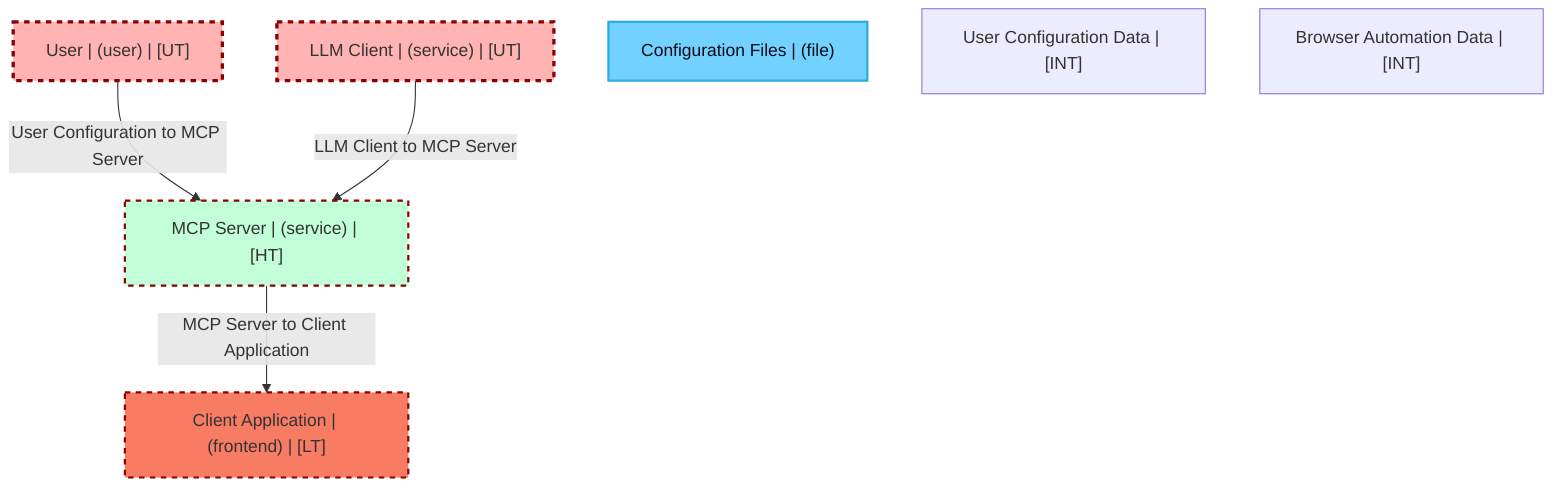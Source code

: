 graph TB
  node_01F8M1FQ4K4YB0GZJ7K1D8K5D9["User | (user) | [UT]"]:::untrusted
  node_01F8M1FQ4K4YB0GZJ7K1D8K5D10["LLM Client | (service) | [UT]"]:::untrusted
  node_01F8M1FQ4K4YB0GZJ7K1D8K5D6["MCP Server | (service) | [HT]"]:::highTrust
  node_01F8M1FQ4K4YB0GZJ7K1D8K5D7["Client Application | (frontend) | [LT]"]:::lowTrust
  node_01F8M1FQ4K4YB0GZJ7K1D8K5D8["Configuration Files | (file)"]:::dataStore
  node_01F8M1FQ4K4YB0GZJ7K1D8K5D4["User Configuration Data | [INT]"]:::dataAsset,internal
  node_01F8M1FQ4K4YB0GZJ7K1D8K5D5["Browser Automation Data | [INT]"]:::dataAsset,internal

  node_01F8M1FQ4K4YB0GZJ7K1D8K5D9 -->|User Configuration to MCP Server| node_01F8M1FQ4K4YB0GZJ7K1D8K5D6:::unencryptedFlow
  node_01F8M1FQ4K4YB0GZJ7K1D8K5D6 -->|MCP Server to Client Application| node_01F8M1FQ4K4YB0GZJ7K1D8K5D7:::unencryptedFlow
  node_01F8M1FQ4K4YB0GZJ7K1D8K5D10 -->|LLM Client to MCP Server| node_01F8M1FQ4K4YB0GZJ7K1D8K5D6:::unencryptedFlow

  classDef externalEntity fill:#FFB3B3,stroke:#8B0000,stroke-width:2px,color:#0B0D17
  classDef process fill:#C2FFD8,stroke:#106B49,stroke-width:2px,color:#0B0D17
  classDef dataStore fill:#73d1ff,stroke:#29ABE2,stroke-width:2px,color:#0B0D17
  classDef dataAsset fill:#ffa1ad,stroke:#A259FF,stroke-width:2px,color:#0B0D17
  classDef untrusted fill:#FFB3B3,stroke:#8B0000,stroke-width:3px,stroke-dasharray:5 5
  classDef lowTrust fill:#f77c63,stroke:#f77c63,stroke-width:2px,stroke-dasharray:3 3
  classDef mediumTrust fill:#FFF2B3,stroke:#7A6300,stroke-width:2px
  classDef highTrust fill:#C2FFD8,stroke:#106B49,stroke-width:2px
  classDef veryHighTrust fill:#36FF8F,stroke:#36FF8F,stroke-width:3px
  classDef public fill:#C2FFD8,stroke:#106B49,stroke-width:1px
  classDef internal fill:#FFF2B3,stroke:#7A6300,stroke-width:1px
  classDef confidential fill:#FFB3B3,stroke:#8B0000,stroke-width:2px
  classDef restricted fill:#8B0000,stroke:#8B0000,stroke-width:3px
  classDef pii fill:#ffa1ad,stroke:#A259FF,stroke-width:2px
  classDef pci fill:#8B0000,stroke:#8B0000,stroke-width:3px
  classDef phi fill:#ffa1ad,stroke:#A259FF,stroke-width:3px
  classDef encryptedFlow stroke:#106B49,stroke-width:2px
  classDef unencryptedFlow stroke:#8B0000,stroke-width:2px,stroke-dasharray:5 5
  classDef authenticatedFlow stroke:#29ABE2,stroke-width:2px
  classDef trustBoundary fill:transparent,stroke:#2E3440,stroke-width:3px,stroke-dasharray:10 5
